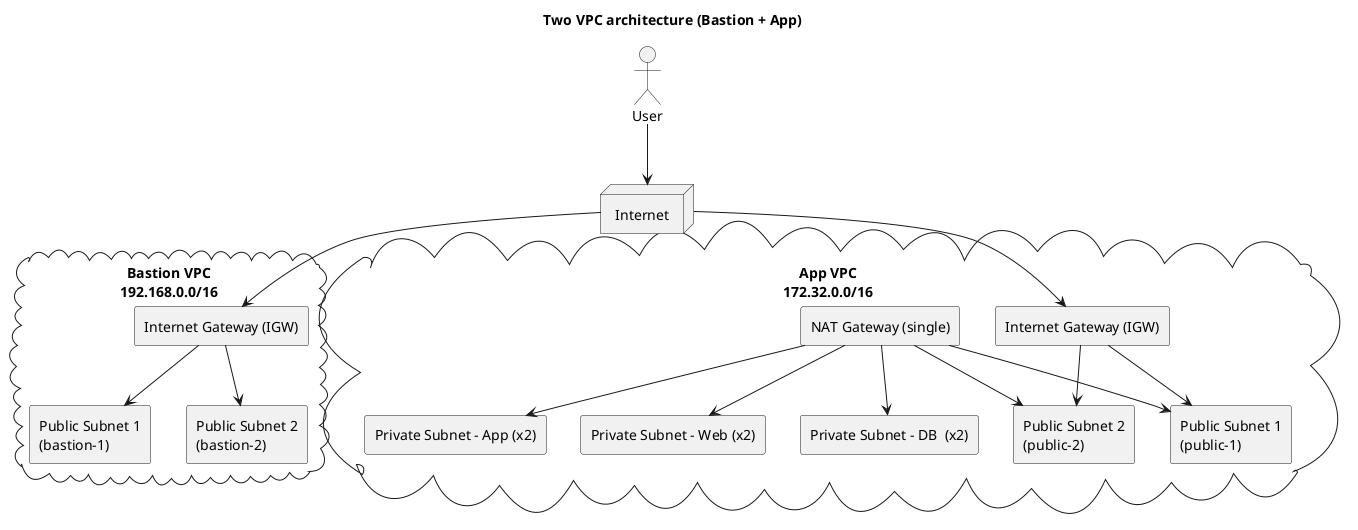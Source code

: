 @startuml
title Two VPC architecture (Bastion + App)

actor User
node "Internet" as Internet

cloud "Bastion VPC\n192.168.0.0/16" as BastionVPC {
  rectangle "Public Subnet 1\n(bastion-1)" as bastion_pub1
  rectangle "Public Subnet 2\n(bastion-2)" as bastion_pub2
  rectangle "Internet Gateway (IGW)" as bastion_igw
}

cloud "App VPC\n172.32.0.0/16" as AppVPC {
  rectangle "Public Subnet 1\n(public-1)" as app_pub1
  rectangle "Public Subnet 2\n(public-2)" as app_pub2
  rectangle "Private Subnet - App (x2)" as app_private_app
  rectangle "Private Subnet - Web (x2)" as app_private_web
  rectangle "Private Subnet - DB  (x2)" as app_private_db
  rectangle "Internet Gateway (IGW)" as app_igw
  rectangle "NAT Gateway (single)" as app_nat
}

User --> Internet
Internet --> bastion_igw
Internet --> app_igw
bastion_igw --> bastion_pub1
bastion_igw --> bastion_pub2
app_igw --> app_pub1
app_igw --> app_pub2
app_nat --> app_pub1
app_nat --> app_pub2
app_nat --> app_private_app
app_nat --> app_private_web
app_nat --> app_private_db

@enduml
